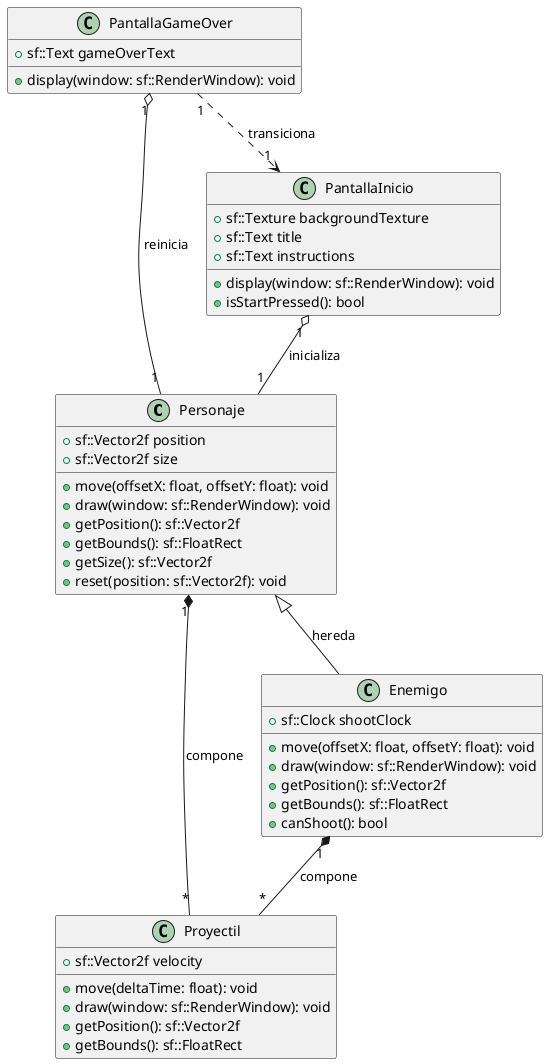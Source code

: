 @startuml assets/docs/DiagramaClases.puml

' Clases principales en PascalCase con métodos y atributos
class Personaje {
    +sf::Vector2f position
    +sf::Vector2f size
    +move(offsetX: float, offsetY: float): void
    +draw(window: sf::RenderWindow): void
    +getPosition(): sf::Vector2f
    +getBounds(): sf::FloatRect
    +getSize(): sf::Vector2f
    +reset(position: sf::Vector2f): void
}

class Proyectil {
    +sf::Vector2f velocity
    +move(deltaTime: float): void
    +draw(window: sf::RenderWindow): void
    +getPosition(): sf::Vector2f
    +getBounds(): sf::FloatRect
}

class Enemigo {
    +sf::Clock shootClock
    +move(offsetX: float, offsetY: float): void
    +draw(window: sf::RenderWindow): void
    +getPosition(): sf::Vector2f
    +getBounds(): sf::FloatRect
    +canShoot(): bool
}

class PantallaInicio {
    +sf::Texture backgroundTexture
    +sf::Text title
    +sf::Text instructions
    +display(window: sf::RenderWindow): void
    +isStartPressed(): bool
}

class PantallaGameOver {
    +sf::Text gameOverText
    +display(window: sf::RenderWindow): void
}

' Relaciones entre las clases
Personaje "1" *-- "*" Proyectil : compone
Enemigo "1" *-- "*" Proyectil : compone
PantallaInicio "1" o-- "1" Personaje : inicializa
PantallaGameOver "1" o-- "1" Personaje : reinicia
PantallaGameOver "1" ..> "1" PantallaInicio : transiciona
Personaje <|-- Enemigo : hereda

@enduml
